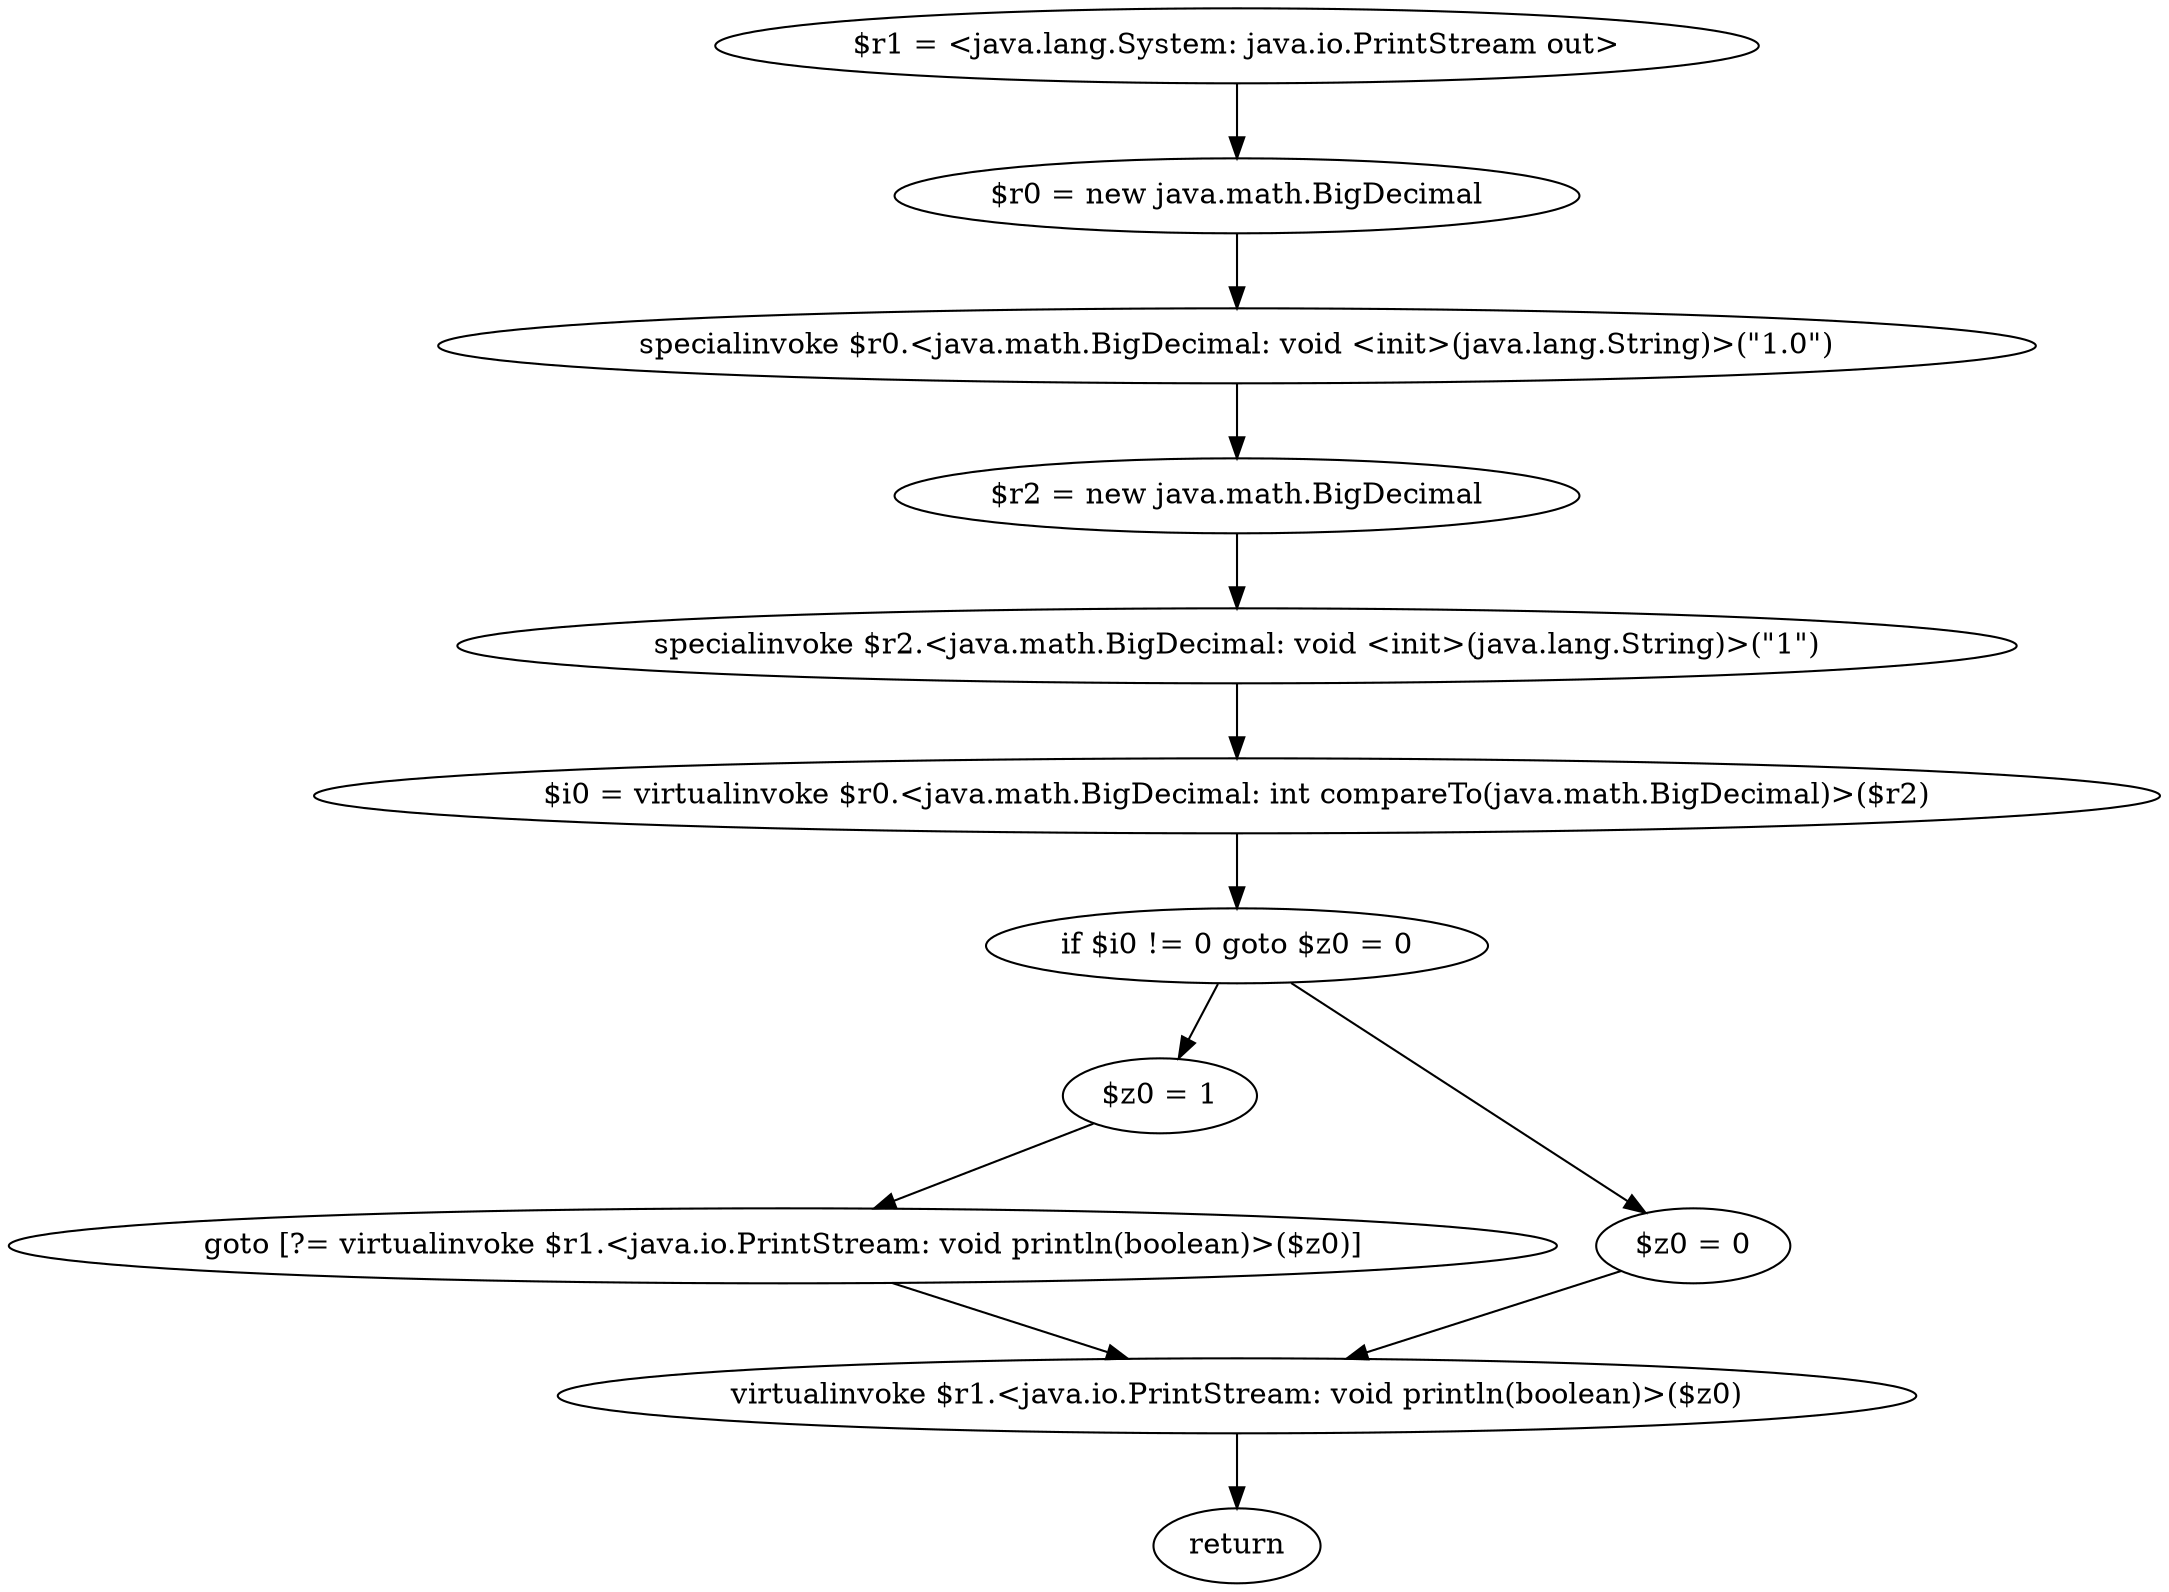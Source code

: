 digraph "unitGraph" {
    "$r1 = <java.lang.System: java.io.PrintStream out>"
    "$r0 = new java.math.BigDecimal"
    "specialinvoke $r0.<java.math.BigDecimal: void <init>(java.lang.String)>(\"1.0\")"
    "$r2 = new java.math.BigDecimal"
    "specialinvoke $r2.<java.math.BigDecimal: void <init>(java.lang.String)>(\"1\")"
    "$i0 = virtualinvoke $r0.<java.math.BigDecimal: int compareTo(java.math.BigDecimal)>($r2)"
    "if $i0 != 0 goto $z0 = 0"
    "$z0 = 1"
    "goto [?= virtualinvoke $r1.<java.io.PrintStream: void println(boolean)>($z0)]"
    "$z0 = 0"
    "virtualinvoke $r1.<java.io.PrintStream: void println(boolean)>($z0)"
    "return"
    "$r1 = <java.lang.System: java.io.PrintStream out>"->"$r0 = new java.math.BigDecimal";
    "$r0 = new java.math.BigDecimal"->"specialinvoke $r0.<java.math.BigDecimal: void <init>(java.lang.String)>(\"1.0\")";
    "specialinvoke $r0.<java.math.BigDecimal: void <init>(java.lang.String)>(\"1.0\")"->"$r2 = new java.math.BigDecimal";
    "$r2 = new java.math.BigDecimal"->"specialinvoke $r2.<java.math.BigDecimal: void <init>(java.lang.String)>(\"1\")";
    "specialinvoke $r2.<java.math.BigDecimal: void <init>(java.lang.String)>(\"1\")"->"$i0 = virtualinvoke $r0.<java.math.BigDecimal: int compareTo(java.math.BigDecimal)>($r2)";
    "$i0 = virtualinvoke $r0.<java.math.BigDecimal: int compareTo(java.math.BigDecimal)>($r2)"->"if $i0 != 0 goto $z0 = 0";
    "if $i0 != 0 goto $z0 = 0"->"$z0 = 1";
    "if $i0 != 0 goto $z0 = 0"->"$z0 = 0";
    "$z0 = 1"->"goto [?= virtualinvoke $r1.<java.io.PrintStream: void println(boolean)>($z0)]";
    "goto [?= virtualinvoke $r1.<java.io.PrintStream: void println(boolean)>($z0)]"->"virtualinvoke $r1.<java.io.PrintStream: void println(boolean)>($z0)";
    "$z0 = 0"->"virtualinvoke $r1.<java.io.PrintStream: void println(boolean)>($z0)";
    "virtualinvoke $r1.<java.io.PrintStream: void println(boolean)>($z0)"->"return";
}
